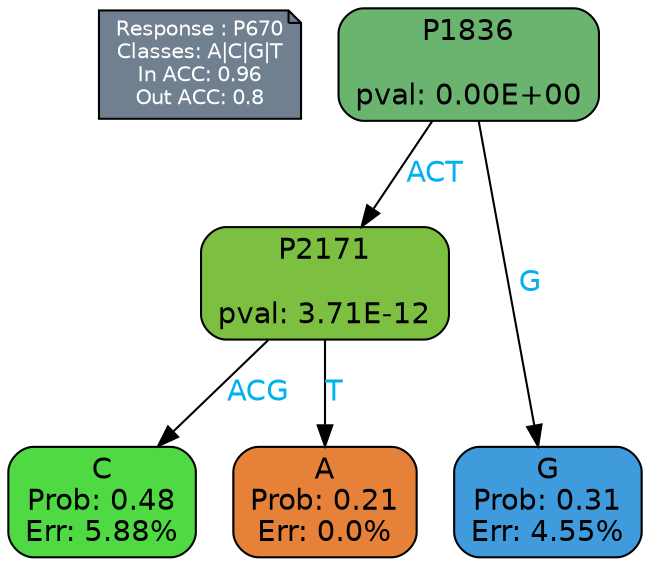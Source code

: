 digraph Tree {
node [shape=box, style="filled, rounded", color="black", fontname=helvetica] ;
graph [ranksep=equally, splines=polylines, bgcolor=transparent, dpi=600] ;
edge [fontname=helvetica] ;
LEGEND [label="Response : P670
Classes: A|C|G|T
In ACC: 0.96
Out ACC: 0.8
",shape=note,align=left,style=filled,fillcolor="slategray",fontcolor="white",fontsize=10];1 [label="P1836

pval: 0.00E+00", fillcolor="#6ab470"] ;
2 [label="P2171

pval: 3.71E-12", fillcolor="#7dbf40"] ;
3 [label="C
Prob: 0.48
Err: 5.88%", fillcolor="#4fda43"] ;
4 [label="A
Prob: 0.21
Err: 0.0%", fillcolor="#e58139"] ;
5 [label="G
Prob: 0.31
Err: 4.55%", fillcolor="#409bdd"] ;
1 -> 2 [label="ACT",fontcolor=deepskyblue2] ;
1 -> 5 [label="G",fontcolor=deepskyblue2] ;
2 -> 3 [label="ACG",fontcolor=deepskyblue2] ;
2 -> 4 [label="T",fontcolor=deepskyblue2] ;
{rank = same; 3;4;5;}{rank = same; LEGEND;1;}}